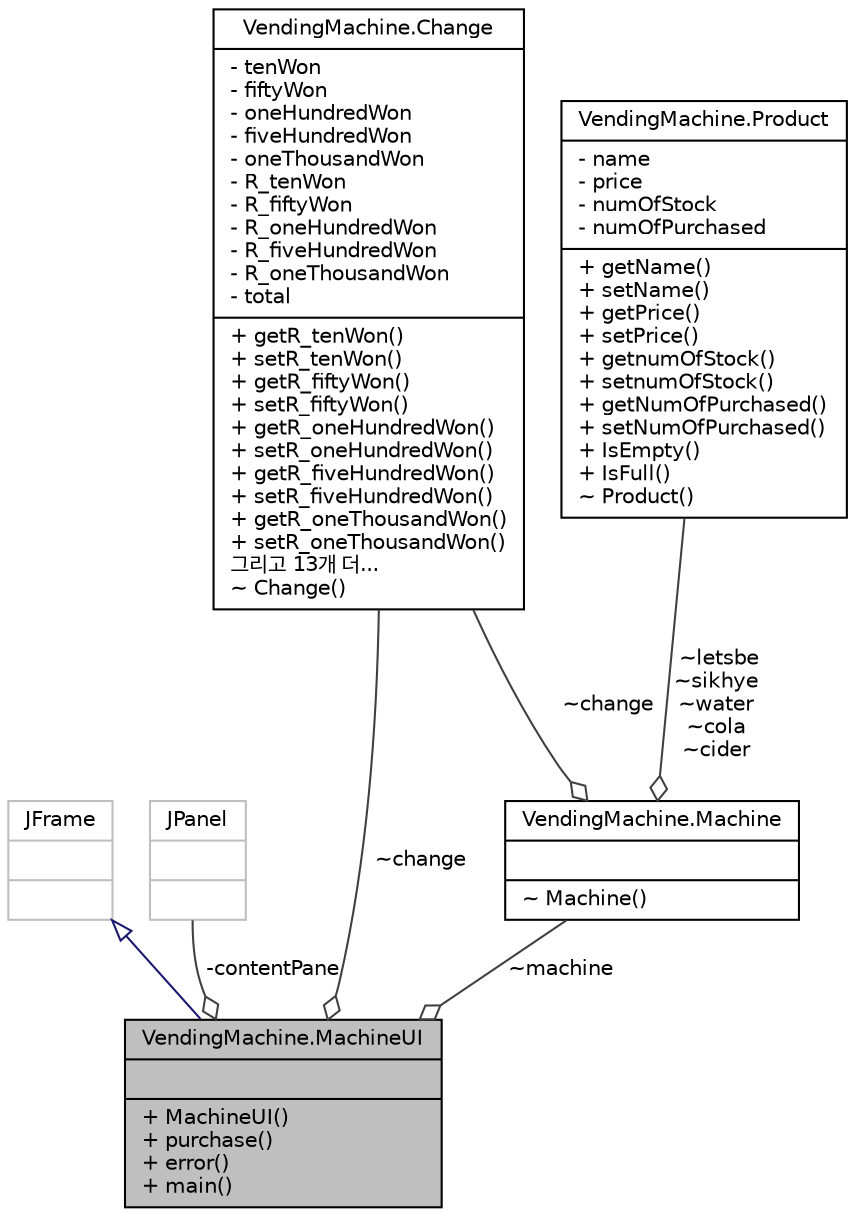 digraph "VendingMachine.MachineUI"
{
  edge [fontname="Helvetica",fontsize="10",labelfontname="Helvetica",labelfontsize="10"];
  node [fontname="Helvetica",fontsize="10",shape=record];
  Node1 [label="{VendingMachine.MachineUI\n||+ MachineUI()\l+ purchase()\l+ error()\l+ main()\l}",height=0.2,width=0.4,color="black", fillcolor="grey75", style="filled", fontcolor="black"];
  Node2 -> Node1 [dir="back",color="midnightblue",fontsize="10",style="solid",arrowtail="onormal",fontname="Helvetica"];
  Node2 [label="{JFrame\n||}",height=0.2,width=0.4,color="grey75", fillcolor="white", style="filled"];
  Node3 -> Node1 [color="grey25",fontsize="10",style="solid",label=" -contentPane" ,arrowhead="odiamond",fontname="Helvetica"];
  Node3 [label="{JPanel\n||}",height=0.2,width=0.4,color="grey75", fillcolor="white", style="filled"];
  Node4 -> Node1 [color="grey25",fontsize="10",style="solid",label=" ~change" ,arrowhead="odiamond",fontname="Helvetica"];
  Node4 [label="{VendingMachine.Change\n|- tenWon\l- fiftyWon\l- oneHundredWon\l- fiveHundredWon\l- oneThousandWon\l- R_tenWon\l- R_fiftyWon\l- R_oneHundredWon\l- R_fiveHundredWon\l- R_oneThousandWon\l- total\l|+ getR_tenWon()\l+ setR_tenWon()\l+ getR_fiftyWon()\l+ setR_fiftyWon()\l+ getR_oneHundredWon()\l+ setR_oneHundredWon()\l+ getR_fiveHundredWon()\l+ setR_fiveHundredWon()\l+ getR_oneThousandWon()\l+ setR_oneThousandWon()\l그리고 13개 더...\l~ Change()\l}",height=0.2,width=0.4,color="black", fillcolor="white", style="filled",URL="$class_vending_machine_1_1_change.html",tooltip="돈을 넣고, 돈의 재고관리를하고, 잔돈계산 까지의 돈에 관련된 set,get 함수를 만든 클래스 ..."];
  Node5 -> Node1 [color="grey25",fontsize="10",style="solid",label=" ~machine" ,arrowhead="odiamond",fontname="Helvetica"];
  Node5 [label="{VendingMachine.Machine\n||~ Machine()\l}",height=0.2,width=0.4,color="black", fillcolor="white", style="filled",URL="$class_vending_machine_1_1_machine.html",tooltip="Product와 Change 클래스의 객체를 만들어주는 클래스 "];
  Node6 -> Node5 [color="grey25",fontsize="10",style="solid",label=" ~letsbe\n~sikhye\n~water\n~cola\n~cider" ,arrowhead="odiamond",fontname="Helvetica"];
  Node6 [label="{VendingMachine.Product\n|- name\l- price\l- numOfStock\l- numOfPurchased\l|+ getName()\l+ setName()\l+ getPrice()\l+ setPrice()\l+ getnumOfStock()\l+ setnumOfStock()\l+ getNumOfPurchased()\l+ setNumOfPurchased()\l+ IsEmpty()\l+ IsFull()\l~ Product()\l}",height=0.2,width=0.4,color="black", fillcolor="white", style="filled",URL="$class_vending_machine_1_1_product.html",tooltip="음료수의 정보를 담고 있는 클래스 "];
  Node4 -> Node5 [color="grey25",fontsize="10",style="solid",label=" ~change" ,arrowhead="odiamond",fontname="Helvetica"];
}
